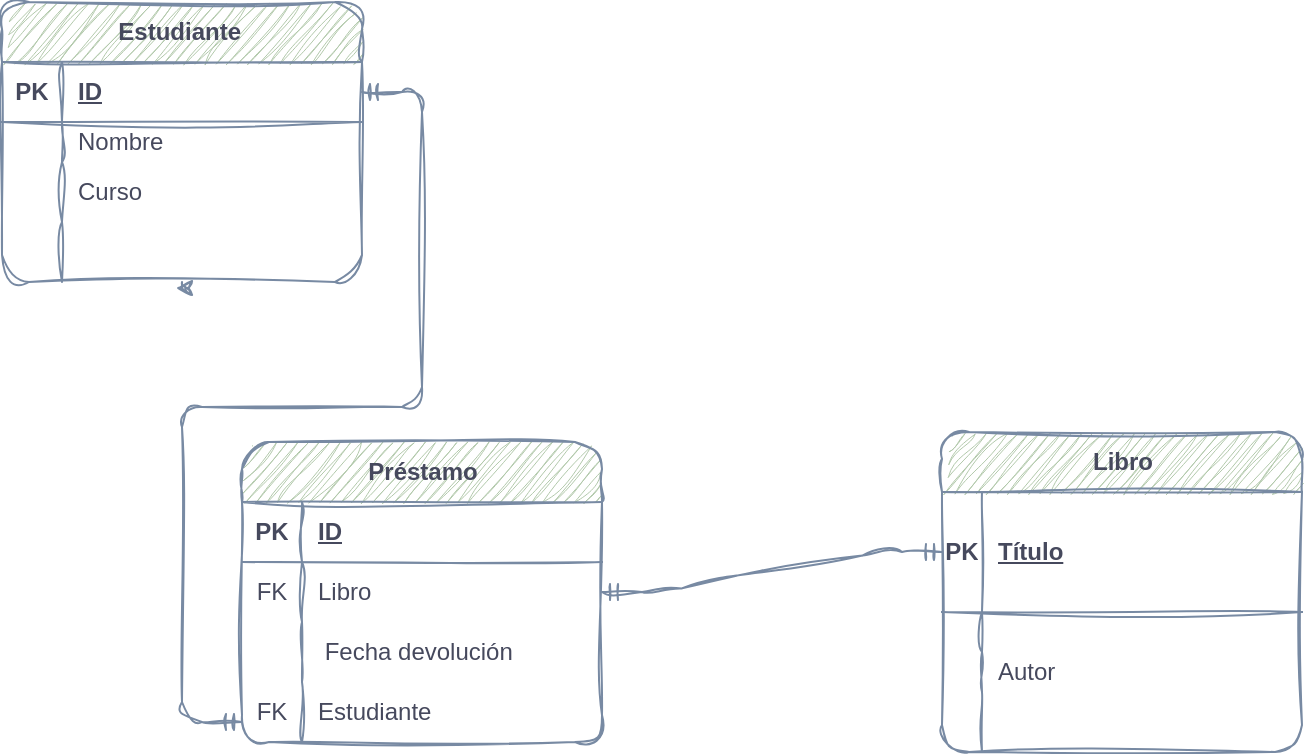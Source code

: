 <mxfile version="22.0.4" type="google">
  <diagram name="Página-1" id="kIeMW5gf2D-xGUA1YDqL">
    <mxGraphModel grid="1" page="1" gridSize="10" guides="1" tooltips="1" connect="1" arrows="1" fold="1" pageScale="1" pageWidth="1169" pageHeight="827" math="0" shadow="0">
      <root>
        <mxCell id="0" />
        <mxCell id="1" parent="0" />
        <mxCell id="PZ7aLVxDPf1ep2_HnoBR-32" value="Estudiante&amp;nbsp;" style="shape=table;startSize=30;container=1;collapsible=1;childLayout=tableLayout;fixedRows=1;rowLines=0;fontStyle=1;align=center;resizeLast=1;html=1;rounded=1;labelBackgroundColor=none;sketch=1;curveFitting=1;jiggle=2;fillColor=#B2C9AB;strokeColor=#788AA3;fontColor=#46495D;" vertex="1" parent="1">
          <mxGeometry x="30" y="40" width="180" height="140" as="geometry" />
        </mxCell>
        <mxCell id="PZ7aLVxDPf1ep2_HnoBR-33" value="" style="shape=tableRow;horizontal=0;startSize=0;swimlaneHead=0;swimlaneBody=0;fillColor=none;collapsible=0;dropTarget=0;points=[[0,0.5],[1,0.5]];portConstraint=eastwest;top=0;left=0;right=0;bottom=1;rounded=1;labelBackgroundColor=none;sketch=1;curveFitting=1;jiggle=2;strokeColor=#788AA3;fontColor=#46495D;" vertex="1" parent="PZ7aLVxDPf1ep2_HnoBR-32">
          <mxGeometry y="30" width="180" height="30" as="geometry" />
        </mxCell>
        <mxCell id="PZ7aLVxDPf1ep2_HnoBR-34" value="PK" style="shape=partialRectangle;connectable=0;fillColor=none;top=0;left=0;bottom=0;right=0;fontStyle=1;overflow=hidden;whiteSpace=wrap;html=1;rounded=1;labelBackgroundColor=none;sketch=1;curveFitting=1;jiggle=2;strokeColor=#788AA3;fontColor=#46495D;" vertex="1" parent="PZ7aLVxDPf1ep2_HnoBR-33">
          <mxGeometry width="30" height="30" as="geometry">
            <mxRectangle width="30" height="30" as="alternateBounds" />
          </mxGeometry>
        </mxCell>
        <mxCell id="PZ7aLVxDPf1ep2_HnoBR-35" value="ID" style="shape=partialRectangle;connectable=0;fillColor=none;top=0;left=0;bottom=0;right=0;align=left;spacingLeft=6;fontStyle=5;overflow=hidden;whiteSpace=wrap;html=1;rounded=1;labelBackgroundColor=none;sketch=1;curveFitting=1;jiggle=2;strokeColor=#788AA3;fontColor=#46495D;" vertex="1" parent="PZ7aLVxDPf1ep2_HnoBR-33">
          <mxGeometry x="30" width="150" height="30" as="geometry">
            <mxRectangle width="150" height="30" as="alternateBounds" />
          </mxGeometry>
        </mxCell>
        <mxCell id="PZ7aLVxDPf1ep2_HnoBR-36" value="" style="shape=tableRow;horizontal=0;startSize=0;swimlaneHead=0;swimlaneBody=0;fillColor=none;collapsible=0;dropTarget=0;points=[[0,0.5],[1,0.5]];portConstraint=eastwest;top=0;left=0;right=0;bottom=0;rounded=1;labelBackgroundColor=none;sketch=1;curveFitting=1;jiggle=2;strokeColor=#788AA3;fontColor=#46495D;" vertex="1" parent="PZ7aLVxDPf1ep2_HnoBR-32">
          <mxGeometry y="60" width="180" height="20" as="geometry" />
        </mxCell>
        <mxCell id="PZ7aLVxDPf1ep2_HnoBR-37" value="" style="shape=partialRectangle;connectable=0;fillColor=none;top=0;left=0;bottom=0;right=0;editable=1;overflow=hidden;whiteSpace=wrap;html=1;rounded=1;labelBackgroundColor=none;sketch=1;curveFitting=1;jiggle=2;strokeColor=#788AA3;fontColor=#46495D;" vertex="1" parent="PZ7aLVxDPf1ep2_HnoBR-36">
          <mxGeometry width="30" height="20" as="geometry">
            <mxRectangle width="30" height="20" as="alternateBounds" />
          </mxGeometry>
        </mxCell>
        <mxCell id="PZ7aLVxDPf1ep2_HnoBR-38" value="Nombre" style="shape=partialRectangle;connectable=0;fillColor=none;top=0;left=0;bottom=0;right=0;align=left;spacingLeft=6;overflow=hidden;whiteSpace=wrap;html=1;rounded=1;labelBackgroundColor=none;sketch=1;curveFitting=1;jiggle=2;strokeColor=#788AA3;fontColor=#46495D;" vertex="1" parent="PZ7aLVxDPf1ep2_HnoBR-36">
          <mxGeometry x="30" width="150" height="20" as="geometry">
            <mxRectangle width="150" height="20" as="alternateBounds" />
          </mxGeometry>
        </mxCell>
        <mxCell id="PZ7aLVxDPf1ep2_HnoBR-39" value="" style="shape=tableRow;horizontal=0;startSize=0;swimlaneHead=0;swimlaneBody=0;fillColor=none;collapsible=0;dropTarget=0;points=[[0,0.5],[1,0.5]];portConstraint=eastwest;top=0;left=0;right=0;bottom=0;rounded=1;labelBackgroundColor=none;sketch=1;curveFitting=1;jiggle=2;strokeColor=#788AA3;fontColor=#46495D;" vertex="1" parent="PZ7aLVxDPf1ep2_HnoBR-32">
          <mxGeometry y="80" width="180" height="30" as="geometry" />
        </mxCell>
        <mxCell id="PZ7aLVxDPf1ep2_HnoBR-40" value="" style="shape=partialRectangle;connectable=0;fillColor=none;top=0;left=0;bottom=0;right=0;editable=1;overflow=hidden;whiteSpace=wrap;html=1;rounded=1;labelBackgroundColor=none;sketch=1;curveFitting=1;jiggle=2;strokeColor=#788AA3;fontColor=#46495D;" vertex="1" parent="PZ7aLVxDPf1ep2_HnoBR-39">
          <mxGeometry width="30" height="30" as="geometry">
            <mxRectangle width="30" height="30" as="alternateBounds" />
          </mxGeometry>
        </mxCell>
        <mxCell id="PZ7aLVxDPf1ep2_HnoBR-41" value="Curso" style="shape=partialRectangle;connectable=0;fillColor=none;top=0;left=0;bottom=0;right=0;align=left;spacingLeft=6;overflow=hidden;whiteSpace=wrap;html=1;rounded=1;labelBackgroundColor=none;sketch=1;curveFitting=1;jiggle=2;strokeColor=#788AA3;fontColor=#46495D;" vertex="1" parent="PZ7aLVxDPf1ep2_HnoBR-39">
          <mxGeometry x="30" width="150" height="30" as="geometry">
            <mxRectangle width="150" height="30" as="alternateBounds" />
          </mxGeometry>
        </mxCell>
        <mxCell id="PZ7aLVxDPf1ep2_HnoBR-42" value="" style="shape=tableRow;horizontal=0;startSize=0;swimlaneHead=0;swimlaneBody=0;fillColor=none;collapsible=0;dropTarget=0;points=[[0,0.5],[1,0.5]];portConstraint=eastwest;top=0;left=0;right=0;bottom=0;rounded=1;labelBackgroundColor=none;sketch=1;curveFitting=1;jiggle=2;strokeColor=#788AA3;fontColor=#46495D;" vertex="1" parent="PZ7aLVxDPf1ep2_HnoBR-32">
          <mxGeometry y="110" width="180" height="30" as="geometry" />
        </mxCell>
        <mxCell id="PZ7aLVxDPf1ep2_HnoBR-43" value="" style="shape=partialRectangle;connectable=0;fillColor=none;top=0;left=0;bottom=0;right=0;editable=1;overflow=hidden;whiteSpace=wrap;html=1;rounded=1;labelBackgroundColor=none;sketch=1;curveFitting=1;jiggle=2;strokeColor=#788AA3;fontColor=#46495D;" vertex="1" parent="PZ7aLVxDPf1ep2_HnoBR-42">
          <mxGeometry width="30" height="30" as="geometry">
            <mxRectangle width="30" height="30" as="alternateBounds" />
          </mxGeometry>
        </mxCell>
        <mxCell id="PZ7aLVxDPf1ep2_HnoBR-44" value="" style="shape=partialRectangle;connectable=0;fillColor=none;top=0;left=0;bottom=0;right=0;align=left;spacingLeft=6;overflow=hidden;whiteSpace=wrap;html=1;rounded=1;labelBackgroundColor=none;sketch=1;curveFitting=1;jiggle=2;strokeColor=#788AA3;fontColor=#46495D;" vertex="1" parent="PZ7aLVxDPf1ep2_HnoBR-42">
          <mxGeometry x="30" width="150" height="30" as="geometry">
            <mxRectangle width="150" height="30" as="alternateBounds" />
          </mxGeometry>
        </mxCell>
        <mxCell id="PZ7aLVxDPf1ep2_HnoBR-84" style="edgeStyle=orthogonalEdgeStyle;rounded=1;orthogonalLoop=1;jettySize=auto;html=1;exitX=0.5;exitY=1;exitDx=0;exitDy=0;entryX=0.483;entryY=1.1;entryDx=0;entryDy=0;entryPerimeter=0;labelBackgroundColor=none;fontColor=default;sketch=1;curveFitting=1;jiggle=2;strokeColor=#788AA3;" edge="1" parent="PZ7aLVxDPf1ep2_HnoBR-32" source="PZ7aLVxDPf1ep2_HnoBR-32" target="PZ7aLVxDPf1ep2_HnoBR-42">
          <mxGeometry relative="1" as="geometry">
            <Array as="points">
              <mxPoint x="90" y="143" />
            </Array>
          </mxGeometry>
        </mxCell>
        <mxCell id="PZ7aLVxDPf1ep2_HnoBR-45" value="Libro" style="shape=table;startSize=30;container=1;collapsible=1;childLayout=tableLayout;fixedRows=1;rowLines=0;fontStyle=1;align=center;resizeLast=1;html=1;rounded=1;labelBackgroundColor=none;sketch=1;curveFitting=1;jiggle=2;fillColor=#B2C9AB;strokeColor=#788AA3;fontColor=#46495D;" vertex="1" parent="1">
          <mxGeometry x="500" y="255" width="180" height="160" as="geometry" />
        </mxCell>
        <mxCell id="PZ7aLVxDPf1ep2_HnoBR-46" value="" style="shape=tableRow;horizontal=0;startSize=0;swimlaneHead=0;swimlaneBody=0;fillColor=none;collapsible=0;dropTarget=0;points=[[0,0.5],[1,0.5]];portConstraint=eastwest;top=0;left=0;right=0;bottom=1;rounded=1;labelBackgroundColor=none;sketch=1;curveFitting=1;jiggle=2;strokeColor=#788AA3;fontColor=#46495D;" vertex="1" parent="PZ7aLVxDPf1ep2_HnoBR-45">
          <mxGeometry y="30" width="180" height="60" as="geometry" />
        </mxCell>
        <mxCell id="PZ7aLVxDPf1ep2_HnoBR-47" value="PK" style="shape=partialRectangle;connectable=0;fillColor=none;top=0;left=0;bottom=0;right=0;fontStyle=1;overflow=hidden;whiteSpace=wrap;html=1;rounded=1;labelBackgroundColor=none;sketch=1;curveFitting=1;jiggle=2;strokeColor=#788AA3;fontColor=#46495D;" vertex="1" parent="PZ7aLVxDPf1ep2_HnoBR-46">
          <mxGeometry width="20" height="60" as="geometry">
            <mxRectangle width="20" height="60" as="alternateBounds" />
          </mxGeometry>
        </mxCell>
        <mxCell id="PZ7aLVxDPf1ep2_HnoBR-48" value="Título" style="shape=partialRectangle;connectable=0;fillColor=none;top=0;left=0;bottom=0;right=0;align=left;spacingLeft=6;fontStyle=5;overflow=hidden;whiteSpace=wrap;html=1;rounded=1;labelBackgroundColor=none;sketch=1;curveFitting=1;jiggle=2;strokeColor=#788AA3;fontColor=#46495D;" vertex="1" parent="PZ7aLVxDPf1ep2_HnoBR-46">
          <mxGeometry x="20" width="160" height="60" as="geometry">
            <mxRectangle width="160" height="60" as="alternateBounds" />
          </mxGeometry>
        </mxCell>
        <mxCell id="PZ7aLVxDPf1ep2_HnoBR-49" value="" style="shape=tableRow;horizontal=0;startSize=0;swimlaneHead=0;swimlaneBody=0;fillColor=none;collapsible=0;dropTarget=0;points=[[0,0.5],[1,0.5]];portConstraint=eastwest;top=0;left=0;right=0;bottom=0;rounded=1;labelBackgroundColor=none;sketch=1;curveFitting=1;jiggle=2;strokeColor=#788AA3;fontColor=#46495D;" vertex="1" parent="PZ7aLVxDPf1ep2_HnoBR-45">
          <mxGeometry y="90" width="180" height="20" as="geometry" />
        </mxCell>
        <mxCell id="PZ7aLVxDPf1ep2_HnoBR-50" value="" style="shape=partialRectangle;connectable=0;fillColor=none;top=0;left=0;bottom=0;right=0;editable=1;overflow=hidden;whiteSpace=wrap;html=1;rounded=1;labelBackgroundColor=none;sketch=1;curveFitting=1;jiggle=2;strokeColor=#788AA3;fontColor=#46495D;" vertex="1" parent="PZ7aLVxDPf1ep2_HnoBR-49">
          <mxGeometry width="20" height="20" as="geometry">
            <mxRectangle width="20" height="20" as="alternateBounds" />
          </mxGeometry>
        </mxCell>
        <mxCell id="PZ7aLVxDPf1ep2_HnoBR-51" value="" style="shape=partialRectangle;connectable=0;fillColor=none;top=0;left=0;bottom=0;right=0;align=left;spacingLeft=6;overflow=hidden;whiteSpace=wrap;html=1;rounded=1;labelBackgroundColor=none;sketch=1;curveFitting=1;jiggle=2;strokeColor=#788AA3;fontColor=#46495D;" vertex="1" parent="PZ7aLVxDPf1ep2_HnoBR-49">
          <mxGeometry x="20" width="160" height="20" as="geometry">
            <mxRectangle width="160" height="20" as="alternateBounds" />
          </mxGeometry>
        </mxCell>
        <mxCell id="PZ7aLVxDPf1ep2_HnoBR-52" value="" style="shape=tableRow;horizontal=0;startSize=0;swimlaneHead=0;swimlaneBody=0;fillColor=none;collapsible=0;dropTarget=0;points=[[0,0.5],[1,0.5]];portConstraint=eastwest;top=0;left=0;right=0;bottom=0;rounded=1;labelBackgroundColor=none;sketch=1;curveFitting=1;jiggle=2;strokeColor=#788AA3;fontColor=#46495D;" vertex="1" parent="PZ7aLVxDPf1ep2_HnoBR-45">
          <mxGeometry y="110" width="180" height="20" as="geometry" />
        </mxCell>
        <mxCell id="PZ7aLVxDPf1ep2_HnoBR-53" value="" style="shape=partialRectangle;connectable=0;fillColor=none;top=0;left=0;bottom=0;right=0;editable=1;overflow=hidden;whiteSpace=wrap;html=1;rounded=1;labelBackgroundColor=none;sketch=1;curveFitting=1;jiggle=2;strokeColor=#788AA3;fontColor=#46495D;" vertex="1" parent="PZ7aLVxDPf1ep2_HnoBR-52">
          <mxGeometry width="20" height="20" as="geometry">
            <mxRectangle width="20" height="20" as="alternateBounds" />
          </mxGeometry>
        </mxCell>
        <mxCell id="PZ7aLVxDPf1ep2_HnoBR-54" value="Autor" style="shape=partialRectangle;connectable=0;fillColor=none;top=0;left=0;bottom=0;right=0;align=left;spacingLeft=6;overflow=hidden;whiteSpace=wrap;html=1;rounded=1;labelBackgroundColor=none;sketch=1;curveFitting=1;jiggle=2;strokeColor=#788AA3;fontColor=#46495D;" vertex="1" parent="PZ7aLVxDPf1ep2_HnoBR-52">
          <mxGeometry x="20" width="160" height="20" as="geometry">
            <mxRectangle width="160" height="20" as="alternateBounds" />
          </mxGeometry>
        </mxCell>
        <mxCell id="PZ7aLVxDPf1ep2_HnoBR-55" value="" style="shape=tableRow;horizontal=0;startSize=0;swimlaneHead=0;swimlaneBody=0;fillColor=none;collapsible=0;dropTarget=0;points=[[0,0.5],[1,0.5]];portConstraint=eastwest;top=0;left=0;right=0;bottom=0;rounded=1;labelBackgroundColor=none;sketch=1;curveFitting=1;jiggle=2;strokeColor=#788AA3;fontColor=#46495D;" vertex="1" parent="PZ7aLVxDPf1ep2_HnoBR-45">
          <mxGeometry y="130" width="180" height="30" as="geometry" />
        </mxCell>
        <mxCell id="PZ7aLVxDPf1ep2_HnoBR-56" value="" style="shape=partialRectangle;connectable=0;fillColor=none;top=0;left=0;bottom=0;right=0;editable=1;overflow=hidden;whiteSpace=wrap;html=1;rounded=1;labelBackgroundColor=none;sketch=1;curveFitting=1;jiggle=2;strokeColor=#788AA3;fontColor=#46495D;" vertex="1" parent="PZ7aLVxDPf1ep2_HnoBR-55">
          <mxGeometry width="20" height="30" as="geometry">
            <mxRectangle width="20" height="30" as="alternateBounds" />
          </mxGeometry>
        </mxCell>
        <mxCell id="PZ7aLVxDPf1ep2_HnoBR-57" value="" style="shape=partialRectangle;connectable=0;fillColor=none;top=0;left=0;bottom=0;right=0;align=left;spacingLeft=6;overflow=hidden;whiteSpace=wrap;html=1;rounded=1;labelBackgroundColor=none;sketch=1;curveFitting=1;jiggle=2;strokeColor=#788AA3;fontColor=#46495D;" vertex="1" parent="PZ7aLVxDPf1ep2_HnoBR-55">
          <mxGeometry x="20" width="160" height="30" as="geometry">
            <mxRectangle width="160" height="30" as="alternateBounds" />
          </mxGeometry>
        </mxCell>
        <mxCell id="PZ7aLVxDPf1ep2_HnoBR-90" value="" style="edgeStyle=entityRelationEdgeStyle;fontSize=12;html=1;endArrow=ERmandOne;startArrow=ERmandOne;rounded=1;entryX=0;entryY=0.5;entryDx=0;entryDy=0;exitX=1;exitY=0.5;exitDx=0;exitDy=0;labelBackgroundColor=none;fontColor=default;sketch=1;curveFitting=1;jiggle=2;strokeColor=#788AA3;" edge="1" parent="1" source="PZ7aLVxDPf1ep2_HnoBR-75" target="PZ7aLVxDPf1ep2_HnoBR-46">
          <mxGeometry width="100" height="100" relative="1" as="geometry">
            <mxPoint x="330" y="392.02" as="sourcePoint" />
            <mxPoint x="556.94" y="330" as="targetPoint" />
          </mxGeometry>
        </mxCell>
        <mxCell id="PZ7aLVxDPf1ep2_HnoBR-91" value="" style="edgeStyle=entityRelationEdgeStyle;fontSize=12;html=1;endArrow=ERmandOne;startArrow=ERmandOne;rounded=1;exitX=1;exitY=0.5;exitDx=0;exitDy=0;labelBackgroundColor=none;fontColor=default;sketch=1;curveFitting=1;jiggle=2;strokeColor=#788AA3;" edge="1" parent="1" source="PZ7aLVxDPf1ep2_HnoBR-33">
          <mxGeometry width="100" height="100" relative="1" as="geometry">
            <mxPoint x="116" y="330" as="sourcePoint" />
            <mxPoint x="150" y="400" as="targetPoint" />
            <Array as="points">
              <mxPoint x="86" y="670" />
              <mxPoint x="200" y="230" />
              <mxPoint x="200" y="230" />
            </Array>
          </mxGeometry>
        </mxCell>
        <mxCell id="PZ7aLVxDPf1ep2_HnoBR-71" value="Préstamo" style="shape=table;startSize=30;container=1;collapsible=1;childLayout=tableLayout;fixedRows=1;rowLines=0;fontStyle=1;align=center;resizeLast=1;html=1;rounded=1;labelBackgroundColor=none;sketch=1;curveFitting=1;jiggle=2;fillColor=#B2C9AB;strokeColor=#788AA3;fontColor=#46495D;" vertex="1" parent="1">
          <mxGeometry x="150" y="260" width="180" height="150" as="geometry" />
        </mxCell>
        <mxCell id="PZ7aLVxDPf1ep2_HnoBR-72" value="" style="shape=tableRow;horizontal=0;startSize=0;swimlaneHead=0;swimlaneBody=0;fillColor=none;collapsible=0;dropTarget=0;points=[[0,0.5],[1,0.5]];portConstraint=eastwest;top=0;left=0;right=0;bottom=1;rounded=1;labelBackgroundColor=none;sketch=1;curveFitting=1;jiggle=2;strokeColor=#788AA3;fontColor=#46495D;" vertex="1" parent="PZ7aLVxDPf1ep2_HnoBR-71">
          <mxGeometry y="30" width="180" height="30" as="geometry" />
        </mxCell>
        <mxCell id="PZ7aLVxDPf1ep2_HnoBR-73" value="PK" style="shape=partialRectangle;connectable=0;fillColor=none;top=0;left=0;bottom=0;right=0;fontStyle=1;overflow=hidden;whiteSpace=wrap;html=1;rounded=1;labelBackgroundColor=none;sketch=1;curveFitting=1;jiggle=2;strokeColor=#788AA3;fontColor=#46495D;" vertex="1" parent="PZ7aLVxDPf1ep2_HnoBR-72">
          <mxGeometry width="30" height="30" as="geometry">
            <mxRectangle width="30" height="30" as="alternateBounds" />
          </mxGeometry>
        </mxCell>
        <mxCell id="PZ7aLVxDPf1ep2_HnoBR-74" value="ID" style="shape=partialRectangle;connectable=0;fillColor=none;top=0;left=0;bottom=0;right=0;align=left;spacingLeft=6;fontStyle=5;overflow=hidden;whiteSpace=wrap;html=1;rounded=1;labelBackgroundColor=none;sketch=1;curveFitting=1;jiggle=2;strokeColor=#788AA3;fontColor=#46495D;" vertex="1" parent="PZ7aLVxDPf1ep2_HnoBR-72">
          <mxGeometry x="30" width="150" height="30" as="geometry">
            <mxRectangle width="150" height="30" as="alternateBounds" />
          </mxGeometry>
        </mxCell>
        <mxCell id="PZ7aLVxDPf1ep2_HnoBR-75" value="" style="shape=tableRow;horizontal=0;startSize=0;swimlaneHead=0;swimlaneBody=0;fillColor=none;collapsible=0;dropTarget=0;points=[[0,0.5],[1,0.5]];portConstraint=eastwest;top=0;left=0;right=0;bottom=0;rounded=1;labelBackgroundColor=none;sketch=1;curveFitting=1;jiggle=2;strokeColor=#788AA3;fontColor=#46495D;" vertex="1" parent="PZ7aLVxDPf1ep2_HnoBR-71">
          <mxGeometry y="60" width="180" height="30" as="geometry" />
        </mxCell>
        <mxCell id="PZ7aLVxDPf1ep2_HnoBR-76" value="FK" style="shape=partialRectangle;connectable=0;fillColor=none;top=0;left=0;bottom=0;right=0;editable=1;overflow=hidden;whiteSpace=wrap;html=1;rounded=1;labelBackgroundColor=none;sketch=1;curveFitting=1;jiggle=2;strokeColor=#788AA3;fontColor=#46495D;" vertex="1" parent="PZ7aLVxDPf1ep2_HnoBR-75">
          <mxGeometry width="30" height="30" as="geometry">
            <mxRectangle width="30" height="30" as="alternateBounds" />
          </mxGeometry>
        </mxCell>
        <mxCell id="PZ7aLVxDPf1ep2_HnoBR-77" value="Libro" style="shape=partialRectangle;connectable=0;fillColor=none;top=0;left=0;bottom=0;right=0;align=left;spacingLeft=6;overflow=hidden;whiteSpace=wrap;html=1;rounded=1;labelBackgroundColor=none;sketch=1;curveFitting=1;jiggle=2;strokeColor=#788AA3;fontColor=#46495D;" vertex="1" parent="PZ7aLVxDPf1ep2_HnoBR-75">
          <mxGeometry x="30" width="150" height="30" as="geometry">
            <mxRectangle width="150" height="30" as="alternateBounds" />
          </mxGeometry>
        </mxCell>
        <mxCell id="PZ7aLVxDPf1ep2_HnoBR-78" value="" style="shape=tableRow;horizontal=0;startSize=0;swimlaneHead=0;swimlaneBody=0;fillColor=none;collapsible=0;dropTarget=0;points=[[0,0.5],[1,0.5]];portConstraint=eastwest;top=0;left=0;right=0;bottom=0;rounded=1;labelBackgroundColor=none;sketch=1;curveFitting=1;jiggle=2;strokeColor=#788AA3;fontColor=#46495D;" vertex="1" parent="PZ7aLVxDPf1ep2_HnoBR-71">
          <mxGeometry y="90" width="180" height="30" as="geometry" />
        </mxCell>
        <mxCell id="PZ7aLVxDPf1ep2_HnoBR-79" value="" style="shape=partialRectangle;connectable=0;fillColor=none;top=0;left=0;bottom=0;right=0;editable=1;overflow=hidden;whiteSpace=wrap;html=1;rounded=1;labelBackgroundColor=none;sketch=1;curveFitting=1;jiggle=2;strokeColor=#788AA3;fontColor=#46495D;" vertex="1" parent="PZ7aLVxDPf1ep2_HnoBR-78">
          <mxGeometry width="30" height="30" as="geometry">
            <mxRectangle width="30" height="30" as="alternateBounds" />
          </mxGeometry>
        </mxCell>
        <mxCell id="PZ7aLVxDPf1ep2_HnoBR-80" value="&amp;nbsp;Fecha devolución" style="shape=partialRectangle;connectable=0;fillColor=none;top=0;left=0;bottom=0;right=0;align=left;spacingLeft=6;overflow=hidden;whiteSpace=wrap;html=1;rounded=1;labelBackgroundColor=none;sketch=1;curveFitting=1;jiggle=2;strokeColor=#788AA3;fontColor=#46495D;" vertex="1" parent="PZ7aLVxDPf1ep2_HnoBR-78">
          <mxGeometry x="30" width="150" height="30" as="geometry">
            <mxRectangle width="150" height="30" as="alternateBounds" />
          </mxGeometry>
        </mxCell>
        <mxCell id="PZ7aLVxDPf1ep2_HnoBR-81" value="" style="shape=tableRow;horizontal=0;startSize=0;swimlaneHead=0;swimlaneBody=0;fillColor=none;collapsible=0;dropTarget=0;points=[[0,0.5],[1,0.5]];portConstraint=eastwest;top=0;left=0;right=0;bottom=0;rounded=1;labelBackgroundColor=none;sketch=1;curveFitting=1;jiggle=2;strokeColor=#788AA3;fontColor=#46495D;" vertex="1" parent="PZ7aLVxDPf1ep2_HnoBR-71">
          <mxGeometry y="120" width="180" height="30" as="geometry" />
        </mxCell>
        <mxCell id="PZ7aLVxDPf1ep2_HnoBR-82" value="FK" style="shape=partialRectangle;connectable=0;fillColor=none;top=0;left=0;bottom=0;right=0;editable=1;overflow=hidden;whiteSpace=wrap;html=1;rounded=1;labelBackgroundColor=none;sketch=1;curveFitting=1;jiggle=2;strokeColor=#788AA3;fontColor=#46495D;" vertex="1" parent="PZ7aLVxDPf1ep2_HnoBR-81">
          <mxGeometry width="30" height="30" as="geometry">
            <mxRectangle width="30" height="30" as="alternateBounds" />
          </mxGeometry>
        </mxCell>
        <mxCell id="PZ7aLVxDPf1ep2_HnoBR-83" value="Estudiante" style="shape=partialRectangle;connectable=0;fillColor=none;top=0;left=0;bottom=0;right=0;align=left;spacingLeft=6;overflow=hidden;whiteSpace=wrap;html=1;rounded=1;labelBackgroundColor=none;sketch=1;curveFitting=1;jiggle=2;strokeColor=#788AA3;fontColor=#46495D;" vertex="1" parent="PZ7aLVxDPf1ep2_HnoBR-81">
          <mxGeometry x="30" width="150" height="30" as="geometry">
            <mxRectangle width="150" height="30" as="alternateBounds" />
          </mxGeometry>
        </mxCell>
      </root>
    </mxGraphModel>
  </diagram>
</mxfile>
